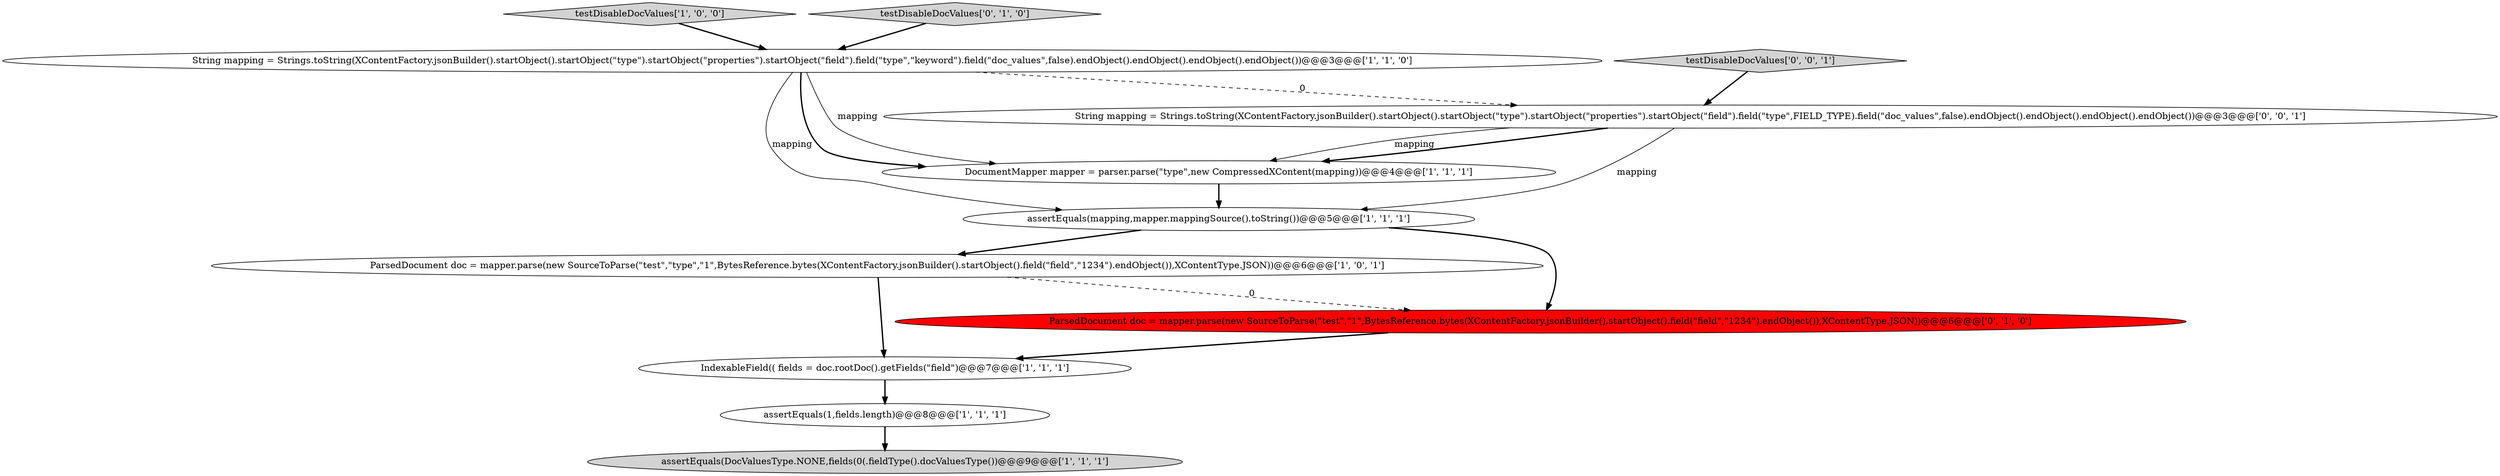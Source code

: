 digraph {
2 [style = filled, label = "assertEquals(DocValuesType.NONE,fields(0(.fieldType().docValuesType())@@@9@@@['1', '1', '1']", fillcolor = lightgray, shape = ellipse image = "AAA0AAABBB1BBB"];
5 [style = filled, label = "ParsedDocument doc = mapper.parse(new SourceToParse(\"test\",\"type\",\"1\",BytesReference.bytes(XContentFactory.jsonBuilder().startObject().field(\"field\",\"1234\").endObject()),XContentType.JSON))@@@6@@@['1', '0', '1']", fillcolor = white, shape = ellipse image = "AAA0AAABBB1BBB"];
11 [style = filled, label = "String mapping = Strings.toString(XContentFactory.jsonBuilder().startObject().startObject(\"type\").startObject(\"properties\").startObject(\"field\").field(\"type\",FIELD_TYPE).field(\"doc_values\",false).endObject().endObject().endObject().endObject())@@@3@@@['0', '0', '1']", fillcolor = white, shape = ellipse image = "AAA0AAABBB3BBB"];
0 [style = filled, label = "assertEquals(mapping,mapper.mappingSource().toString())@@@5@@@['1', '1', '1']", fillcolor = white, shape = ellipse image = "AAA0AAABBB1BBB"];
1 [style = filled, label = "assertEquals(1,fields.length)@@@8@@@['1', '1', '1']", fillcolor = white, shape = ellipse image = "AAA0AAABBB1BBB"];
6 [style = filled, label = "testDisableDocValues['1', '0', '0']", fillcolor = lightgray, shape = diamond image = "AAA0AAABBB1BBB"];
8 [style = filled, label = "ParsedDocument doc = mapper.parse(new SourceToParse(\"test\",\"1\",BytesReference.bytes(XContentFactory.jsonBuilder().startObject().field(\"field\",\"1234\").endObject()),XContentType.JSON))@@@6@@@['0', '1', '0']", fillcolor = red, shape = ellipse image = "AAA1AAABBB2BBB"];
4 [style = filled, label = "IndexableField(( fields = doc.rootDoc().getFields(\"field\")@@@7@@@['1', '1', '1']", fillcolor = white, shape = ellipse image = "AAA0AAABBB1BBB"];
9 [style = filled, label = "testDisableDocValues['0', '1', '0']", fillcolor = lightgray, shape = diamond image = "AAA0AAABBB2BBB"];
10 [style = filled, label = "testDisableDocValues['0', '0', '1']", fillcolor = lightgray, shape = diamond image = "AAA0AAABBB3BBB"];
7 [style = filled, label = "String mapping = Strings.toString(XContentFactory.jsonBuilder().startObject().startObject(\"type\").startObject(\"properties\").startObject(\"field\").field(\"type\",\"keyword\").field(\"doc_values\",false).endObject().endObject().endObject().endObject())@@@3@@@['1', '1', '0']", fillcolor = white, shape = ellipse image = "AAA0AAABBB1BBB"];
3 [style = filled, label = "DocumentMapper mapper = parser.parse(\"type\",new CompressedXContent(mapping))@@@4@@@['1', '1', '1']", fillcolor = white, shape = ellipse image = "AAA0AAABBB1BBB"];
7->11 [style = dashed, label="0"];
5->8 [style = dashed, label="0"];
11->0 [style = solid, label="mapping"];
7->0 [style = solid, label="mapping"];
4->1 [style = bold, label=""];
5->4 [style = bold, label=""];
1->2 [style = bold, label=""];
10->11 [style = bold, label=""];
11->3 [style = solid, label="mapping"];
8->4 [style = bold, label=""];
6->7 [style = bold, label=""];
9->7 [style = bold, label=""];
11->3 [style = bold, label=""];
7->3 [style = bold, label=""];
3->0 [style = bold, label=""];
0->5 [style = bold, label=""];
7->3 [style = solid, label="mapping"];
0->8 [style = bold, label=""];
}
